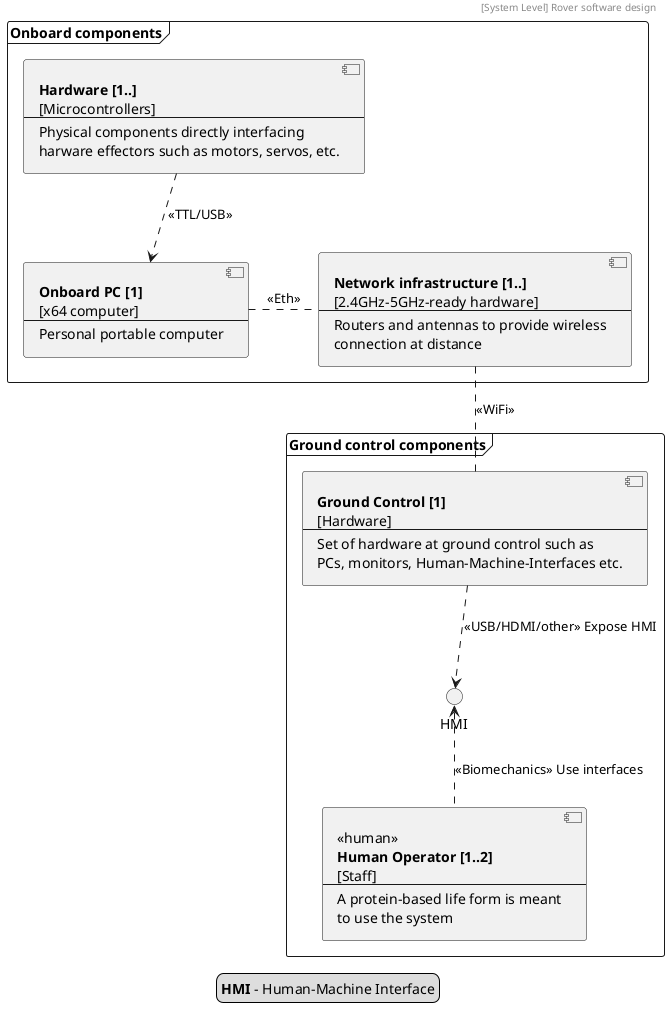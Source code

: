 @startuml [System Level] Rover software design
header [System Level] Rover software design

frame "Onboard components" {
    component uart_devices as "**Hardware [1..]**
    [Microcontrollers]
    ---
    Physical components directly interfacing
    harware effectors such as motors, servos, etc."

    component onboard_pc as "**Onboard PC [1]**
    [x64 computer]
    ---
    Personal portable computer"

    component network as "**Network infrastructure [1..]**
    [2.4GHz-5GHz-ready hardware]
    ---
    Routers and antennas to provide wireless
    connection at distance"
}

frame "Ground control components" {
    component ground_equipment as "**Ground Control [1]**
    [Hardware]
    ---
    Set of hardware at ground control such as
    PCs, monitors, Human-Machine-Interfaces etc."

    component operator as "<<human>>
    **Human Operator [1..2]**
    [Staff]
    ---
    A protein-based life form is meant
    to use the system"

    () hmi as "HMI"
}

ground_equipment .up. network: <<WiFi>>
onboard_pc . network: <<Eth>>
uart_devices .down.> onboard_pc: <<TTL/USB>>
operator .up.> hmi: <<Biomechanics>> Use interfaces
ground_equipment .down.> hmi: <<USB/HDMI/other>> Expose HMI

legend
    **HMI** - Human-Machine Interface
end legend
@enduml